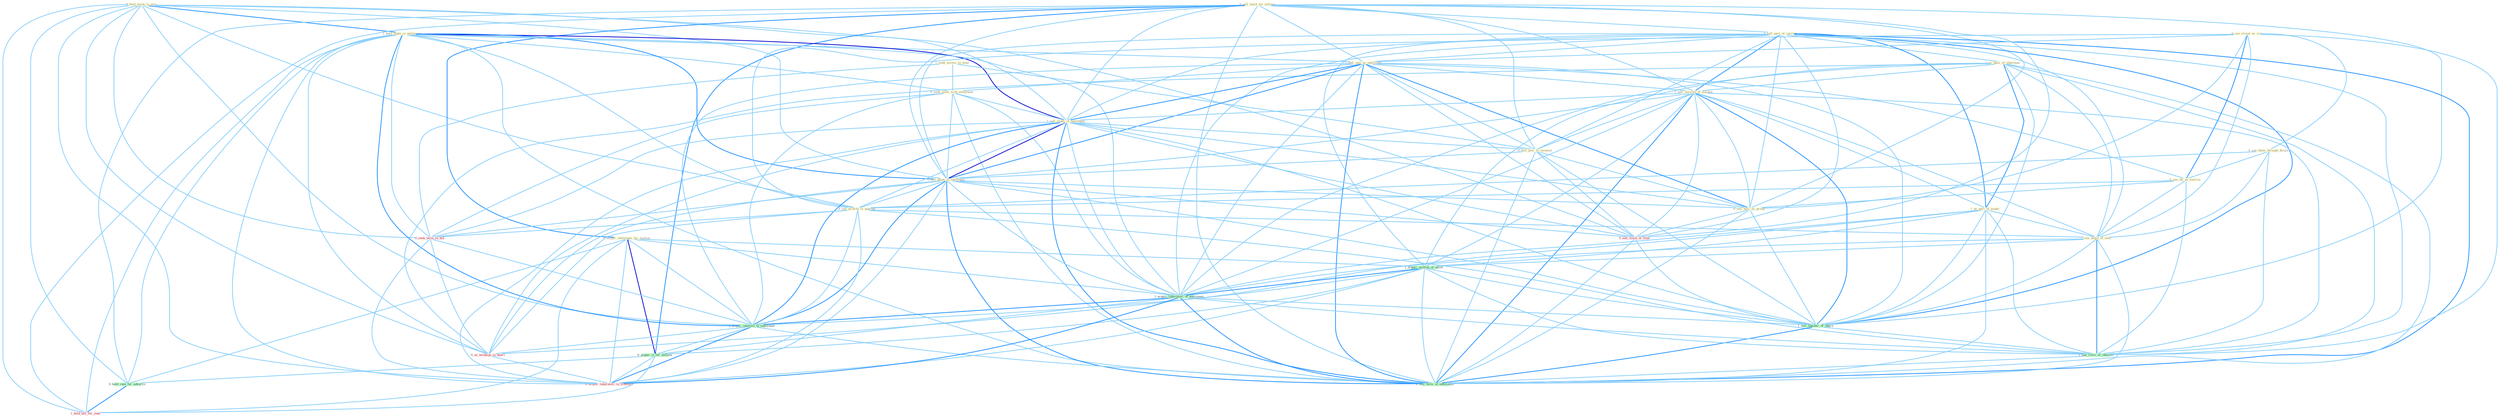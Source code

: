 Graph G{ 
    node
    [shape=polygon,style=filled,width=.5,height=.06,color="#BDFCC9",fixedsize=true,fontsize=4,
    fontcolor="#2f4f4f"];
    {node
    [color="#ffffe0", fontcolor="#8b7d6b"] "0_hold_stock_in_mix " "0_sell_build_for_million " "0_acquir_entitynam_for_million " "1_sell_part_of_carrier " "1_us_base_of_othernum " "1_hold_stake_in_entitynam " "1_seek_access_to_kind " "0_see_vision_as_cry " "0_see_them_through_disast " "1_sell_unit_as_entitynam " "0_seek_meet_with_entitynam " "1_sell_version_of_machin " "1_us_part_of_monei " "1_sell_stake_in_entitynam " "0_sell_piec_to_investor " "1_sell_plant_in_entitynam " "0_see_thi_as_exercis " "0_sell_busi_as_group " "0_see_growth_in_quarter " "1_see_begin_of_shift "}
{node [color="#fff0f5", fontcolor="#b22222"] "0_seek_term_in_bid " "0_us_techniqu_in_heart " "0_acquir_laboratori_in_transact " "0_sell_stock_at_time " "1_hold_bill_for_year "}
edge [color="#B0E2FF"];

	"0_hold_stock_in_mix " -- "1_hold_stake_in_entitynam " [w="2", color="#1e90ff" , len=0.8];
	"0_hold_stock_in_mix " -- "1_sell_stake_in_entitynam " [w="1", color="#87cefa" ];
	"0_hold_stock_in_mix " -- "1_sell_plant_in_entitynam " [w="1", color="#87cefa" ];
	"0_hold_stock_in_mix " -- "0_see_growth_in_quarter " [w="1", color="#87cefa" ];
	"0_hold_stock_in_mix " -- "0_seek_term_in_bid " [w="1", color="#87cefa" ];
	"0_hold_stock_in_mix " -- "1_acquir_interest_in_entitynam " [w="1", color="#87cefa" ];
	"0_hold_stock_in_mix " -- "0_us_techniqu_in_heart " [w="1", color="#87cefa" ];
	"0_hold_stock_in_mix " -- "0_hold_rate_for_advertis " [w="1", color="#87cefa" ];
	"0_hold_stock_in_mix " -- "0_acquir_laboratori_in_transact " [w="1", color="#87cefa" ];
	"0_hold_stock_in_mix " -- "0_sell_stock_at_time " [w="1", color="#87cefa" ];
	"0_hold_stock_in_mix " -- "1_hold_bill_for_year " [w="1", color="#87cefa" ];
	"0_sell_build_for_million " -- "0_acquir_entitynam_for_million " [w="2", color="#1e90ff" , len=0.8];
	"0_sell_build_for_million " -- "1_sell_part_of_carrier " [w="1", color="#87cefa" ];
	"0_sell_build_for_million " -- "1_sell_unit_as_entitynam " [w="1", color="#87cefa" ];
	"0_sell_build_for_million " -- "1_sell_version_of_machin " [w="1", color="#87cefa" ];
	"0_sell_build_for_million " -- "1_sell_stake_in_entitynam " [w="1", color="#87cefa" ];
	"0_sell_build_for_million " -- "0_sell_piec_to_investor " [w="1", color="#87cefa" ];
	"0_sell_build_for_million " -- "1_sell_plant_in_entitynam " [w="1", color="#87cefa" ];
	"0_sell_build_for_million " -- "0_sell_busi_as_group " [w="1", color="#87cefa" ];
	"0_sell_build_for_million " -- "0_acquir_it_for_million " [w="2", color="#1e90ff" , len=0.8];
	"0_sell_build_for_million " -- "0_hold_rate_for_advertis " [w="1", color="#87cefa" ];
	"0_sell_build_for_million " -- "0_sell_stock_at_time " [w="1", color="#87cefa" ];
	"0_sell_build_for_million " -- "1_sell_number_of_share " [w="1", color="#87cefa" ];
	"0_sell_build_for_million " -- "1_hold_bill_for_year " [w="1", color="#87cefa" ];
	"0_sell_build_for_million " -- "1_sell_divis_of_entitynam " [w="1", color="#87cefa" ];
	"0_acquir_entitynam_for_million " -- "1_acquir_million_of_asset " [w="1", color="#87cefa" ];
	"0_acquir_entitynam_for_million " -- "1_acquir_laboratori_of_entitynam " [w="1", color="#87cefa" ];
	"0_acquir_entitynam_for_million " -- "1_acquir_interest_in_entitynam " [w="1", color="#87cefa" ];
	"0_acquir_entitynam_for_million " -- "0_acquir_it_for_million " [w="3", color="#0000cd" , len=0.6];
	"0_acquir_entitynam_for_million " -- "0_hold_rate_for_advertis " [w="1", color="#87cefa" ];
	"0_acquir_entitynam_for_million " -- "0_acquir_laboratori_in_transact " [w="1", color="#87cefa" ];
	"0_acquir_entitynam_for_million " -- "1_hold_bill_for_year " [w="1", color="#87cefa" ];
	"1_sell_part_of_carrier " -- "1_us_base_of_othernum " [w="1", color="#87cefa" ];
	"1_sell_part_of_carrier " -- "1_sell_unit_as_entitynam " [w="1", color="#87cefa" ];
	"1_sell_part_of_carrier " -- "1_sell_version_of_machin " [w="2", color="#1e90ff" , len=0.8];
	"1_sell_part_of_carrier " -- "1_us_part_of_monei " [w="2", color="#1e90ff" , len=0.8];
	"1_sell_part_of_carrier " -- "1_sell_stake_in_entitynam " [w="1", color="#87cefa" ];
	"1_sell_part_of_carrier " -- "0_sell_piec_to_investor " [w="1", color="#87cefa" ];
	"1_sell_part_of_carrier " -- "1_sell_plant_in_entitynam " [w="1", color="#87cefa" ];
	"1_sell_part_of_carrier " -- "0_sell_busi_as_group " [w="1", color="#87cefa" ];
	"1_sell_part_of_carrier " -- "1_see_begin_of_shift " [w="1", color="#87cefa" ];
	"1_sell_part_of_carrier " -- "1_acquir_million_of_asset " [w="1", color="#87cefa" ];
	"1_sell_part_of_carrier " -- "1_acquir_laboratori_of_entitynam " [w="1", color="#87cefa" ];
	"1_sell_part_of_carrier " -- "0_sell_stock_at_time " [w="1", color="#87cefa" ];
	"1_sell_part_of_carrier " -- "1_sell_number_of_share " [w="2", color="#1e90ff" , len=0.8];
	"1_sell_part_of_carrier " -- "1_see_reviv_of_interest " [w="1", color="#87cefa" ];
	"1_sell_part_of_carrier " -- "1_sell_divis_of_entitynam " [w="2", color="#1e90ff" , len=0.8];
	"1_us_base_of_othernum " -- "1_sell_version_of_machin " [w="1", color="#87cefa" ];
	"1_us_base_of_othernum " -- "1_us_part_of_monei " [w="2", color="#1e90ff" , len=0.8];
	"1_us_base_of_othernum " -- "1_see_begin_of_shift " [w="1", color="#87cefa" ];
	"1_us_base_of_othernum " -- "1_acquir_million_of_asset " [w="1", color="#87cefa" ];
	"1_us_base_of_othernum " -- "1_acquir_laboratori_of_entitynam " [w="1", color="#87cefa" ];
	"1_us_base_of_othernum " -- "0_us_techniqu_in_heart " [w="1", color="#87cefa" ];
	"1_us_base_of_othernum " -- "1_sell_number_of_share " [w="1", color="#87cefa" ];
	"1_us_base_of_othernum " -- "1_see_reviv_of_interest " [w="1", color="#87cefa" ];
	"1_us_base_of_othernum " -- "1_sell_divis_of_entitynam " [w="1", color="#87cefa" ];
	"1_hold_stake_in_entitynam " -- "1_sell_unit_as_entitynam " [w="1", color="#87cefa" ];
	"1_hold_stake_in_entitynam " -- "0_seek_meet_with_entitynam " [w="1", color="#87cefa" ];
	"1_hold_stake_in_entitynam " -- "1_sell_stake_in_entitynam " [w="3", color="#0000cd" , len=0.6];
	"1_hold_stake_in_entitynam " -- "1_sell_plant_in_entitynam " [w="2", color="#1e90ff" , len=0.8];
	"1_hold_stake_in_entitynam " -- "0_see_growth_in_quarter " [w="1", color="#87cefa" ];
	"1_hold_stake_in_entitynam " -- "1_acquir_laboratori_of_entitynam " [w="1", color="#87cefa" ];
	"1_hold_stake_in_entitynam " -- "0_seek_term_in_bid " [w="1", color="#87cefa" ];
	"1_hold_stake_in_entitynam " -- "1_acquir_interest_in_entitynam " [w="2", color="#1e90ff" , len=0.8];
	"1_hold_stake_in_entitynam " -- "0_us_techniqu_in_heart " [w="1", color="#87cefa" ];
	"1_hold_stake_in_entitynam " -- "0_hold_rate_for_advertis " [w="1", color="#87cefa" ];
	"1_hold_stake_in_entitynam " -- "0_acquir_laboratori_in_transact " [w="1", color="#87cefa" ];
	"1_hold_stake_in_entitynam " -- "1_hold_bill_for_year " [w="1", color="#87cefa" ];
	"1_hold_stake_in_entitynam " -- "1_sell_divis_of_entitynam " [w="1", color="#87cefa" ];
	"1_seek_access_to_kind " -- "0_seek_meet_with_entitynam " [w="1", color="#87cefa" ];
	"1_seek_access_to_kind " -- "0_sell_piec_to_investor " [w="1", color="#87cefa" ];
	"1_seek_access_to_kind " -- "0_seek_term_in_bid " [w="1", color="#87cefa" ];
	"0_see_vision_as_cry " -- "0_see_them_through_disast " [w="1", color="#87cefa" ];
	"0_see_vision_as_cry " -- "1_sell_unit_as_entitynam " [w="1", color="#87cefa" ];
	"0_see_vision_as_cry " -- "0_see_thi_as_exercis " [w="2", color="#1e90ff" , len=0.8];
	"0_see_vision_as_cry " -- "0_sell_busi_as_group " [w="1", color="#87cefa" ];
	"0_see_vision_as_cry " -- "0_see_growth_in_quarter " [w="1", color="#87cefa" ];
	"0_see_vision_as_cry " -- "1_see_begin_of_shift " [w="1", color="#87cefa" ];
	"0_see_vision_as_cry " -- "1_see_reviv_of_interest " [w="1", color="#87cefa" ];
	"0_see_them_through_disast " -- "0_see_thi_as_exercis " [w="1", color="#87cefa" ];
	"0_see_them_through_disast " -- "0_see_growth_in_quarter " [w="1", color="#87cefa" ];
	"0_see_them_through_disast " -- "1_see_begin_of_shift " [w="1", color="#87cefa" ];
	"0_see_them_through_disast " -- "1_see_reviv_of_interest " [w="1", color="#87cefa" ];
	"1_sell_unit_as_entitynam " -- "0_seek_meet_with_entitynam " [w="1", color="#87cefa" ];
	"1_sell_unit_as_entitynam " -- "1_sell_version_of_machin " [w="1", color="#87cefa" ];
	"1_sell_unit_as_entitynam " -- "1_sell_stake_in_entitynam " [w="2", color="#1e90ff" , len=0.8];
	"1_sell_unit_as_entitynam " -- "0_sell_piec_to_investor " [w="1", color="#87cefa" ];
	"1_sell_unit_as_entitynam " -- "1_sell_plant_in_entitynam " [w="2", color="#1e90ff" , len=0.8];
	"1_sell_unit_as_entitynam " -- "0_see_thi_as_exercis " [w="1", color="#87cefa" ];
	"1_sell_unit_as_entitynam " -- "0_sell_busi_as_group " [w="2", color="#1e90ff" , len=0.8];
	"1_sell_unit_as_entitynam " -- "1_acquir_laboratori_of_entitynam " [w="1", color="#87cefa" ];
	"1_sell_unit_as_entitynam " -- "1_acquir_interest_in_entitynam " [w="1", color="#87cefa" ];
	"1_sell_unit_as_entitynam " -- "0_sell_stock_at_time " [w="1", color="#87cefa" ];
	"1_sell_unit_as_entitynam " -- "1_sell_number_of_share " [w="1", color="#87cefa" ];
	"1_sell_unit_as_entitynam " -- "1_sell_divis_of_entitynam " [w="2", color="#1e90ff" , len=0.8];
	"0_seek_meet_with_entitynam " -- "1_sell_stake_in_entitynam " [w="1", color="#87cefa" ];
	"0_seek_meet_with_entitynam " -- "1_sell_plant_in_entitynam " [w="1", color="#87cefa" ];
	"0_seek_meet_with_entitynam " -- "1_acquir_laboratori_of_entitynam " [w="1", color="#87cefa" ];
	"0_seek_meet_with_entitynam " -- "0_seek_term_in_bid " [w="1", color="#87cefa" ];
	"0_seek_meet_with_entitynam " -- "1_acquir_interest_in_entitynam " [w="1", color="#87cefa" ];
	"0_seek_meet_with_entitynam " -- "1_sell_divis_of_entitynam " [w="1", color="#87cefa" ];
	"1_sell_version_of_machin " -- "1_us_part_of_monei " [w="1", color="#87cefa" ];
	"1_sell_version_of_machin " -- "1_sell_stake_in_entitynam " [w="1", color="#87cefa" ];
	"1_sell_version_of_machin " -- "0_sell_piec_to_investor " [w="1", color="#87cefa" ];
	"1_sell_version_of_machin " -- "1_sell_plant_in_entitynam " [w="1", color="#87cefa" ];
	"1_sell_version_of_machin " -- "0_sell_busi_as_group " [w="1", color="#87cefa" ];
	"1_sell_version_of_machin " -- "1_see_begin_of_shift " [w="1", color="#87cefa" ];
	"1_sell_version_of_machin " -- "1_acquir_million_of_asset " [w="1", color="#87cefa" ];
	"1_sell_version_of_machin " -- "1_acquir_laboratori_of_entitynam " [w="1", color="#87cefa" ];
	"1_sell_version_of_machin " -- "0_sell_stock_at_time " [w="1", color="#87cefa" ];
	"1_sell_version_of_machin " -- "1_sell_number_of_share " [w="2", color="#1e90ff" , len=0.8];
	"1_sell_version_of_machin " -- "1_see_reviv_of_interest " [w="1", color="#87cefa" ];
	"1_sell_version_of_machin " -- "1_sell_divis_of_entitynam " [w="2", color="#1e90ff" , len=0.8];
	"1_us_part_of_monei " -- "1_see_begin_of_shift " [w="1", color="#87cefa" ];
	"1_us_part_of_monei " -- "1_acquir_million_of_asset " [w="1", color="#87cefa" ];
	"1_us_part_of_monei " -- "1_acquir_laboratori_of_entitynam " [w="1", color="#87cefa" ];
	"1_us_part_of_monei " -- "0_us_techniqu_in_heart " [w="1", color="#87cefa" ];
	"1_us_part_of_monei " -- "1_sell_number_of_share " [w="1", color="#87cefa" ];
	"1_us_part_of_monei " -- "1_see_reviv_of_interest " [w="1", color="#87cefa" ];
	"1_us_part_of_monei " -- "1_sell_divis_of_entitynam " [w="1", color="#87cefa" ];
	"1_sell_stake_in_entitynam " -- "0_sell_piec_to_investor " [w="1", color="#87cefa" ];
	"1_sell_stake_in_entitynam " -- "1_sell_plant_in_entitynam " [w="3", color="#0000cd" , len=0.6];
	"1_sell_stake_in_entitynam " -- "0_sell_busi_as_group " [w="1", color="#87cefa" ];
	"1_sell_stake_in_entitynam " -- "0_see_growth_in_quarter " [w="1", color="#87cefa" ];
	"1_sell_stake_in_entitynam " -- "1_acquir_laboratori_of_entitynam " [w="1", color="#87cefa" ];
	"1_sell_stake_in_entitynam " -- "0_seek_term_in_bid " [w="1", color="#87cefa" ];
	"1_sell_stake_in_entitynam " -- "1_acquir_interest_in_entitynam " [w="2", color="#1e90ff" , len=0.8];
	"1_sell_stake_in_entitynam " -- "0_us_techniqu_in_heart " [w="1", color="#87cefa" ];
	"1_sell_stake_in_entitynam " -- "0_acquir_laboratori_in_transact " [w="1", color="#87cefa" ];
	"1_sell_stake_in_entitynam " -- "0_sell_stock_at_time " [w="1", color="#87cefa" ];
	"1_sell_stake_in_entitynam " -- "1_sell_number_of_share " [w="1", color="#87cefa" ];
	"1_sell_stake_in_entitynam " -- "1_sell_divis_of_entitynam " [w="2", color="#1e90ff" , len=0.8];
	"0_sell_piec_to_investor " -- "1_sell_plant_in_entitynam " [w="1", color="#87cefa" ];
	"0_sell_piec_to_investor " -- "0_sell_busi_as_group " [w="1", color="#87cefa" ];
	"0_sell_piec_to_investor " -- "0_sell_stock_at_time " [w="1", color="#87cefa" ];
	"0_sell_piec_to_investor " -- "1_sell_number_of_share " [w="1", color="#87cefa" ];
	"0_sell_piec_to_investor " -- "1_sell_divis_of_entitynam " [w="1", color="#87cefa" ];
	"1_sell_plant_in_entitynam " -- "0_sell_busi_as_group " [w="1", color="#87cefa" ];
	"1_sell_plant_in_entitynam " -- "0_see_growth_in_quarter " [w="1", color="#87cefa" ];
	"1_sell_plant_in_entitynam " -- "1_acquir_laboratori_of_entitynam " [w="1", color="#87cefa" ];
	"1_sell_plant_in_entitynam " -- "0_seek_term_in_bid " [w="1", color="#87cefa" ];
	"1_sell_plant_in_entitynam " -- "1_acquir_interest_in_entitynam " [w="2", color="#1e90ff" , len=0.8];
	"1_sell_plant_in_entitynam " -- "0_us_techniqu_in_heart " [w="1", color="#87cefa" ];
	"1_sell_plant_in_entitynam " -- "0_acquir_laboratori_in_transact " [w="1", color="#87cefa" ];
	"1_sell_plant_in_entitynam " -- "0_sell_stock_at_time " [w="1", color="#87cefa" ];
	"1_sell_plant_in_entitynam " -- "1_sell_number_of_share " [w="1", color="#87cefa" ];
	"1_sell_plant_in_entitynam " -- "1_sell_divis_of_entitynam " [w="2", color="#1e90ff" , len=0.8];
	"0_see_thi_as_exercis " -- "0_sell_busi_as_group " [w="1", color="#87cefa" ];
	"0_see_thi_as_exercis " -- "0_see_growth_in_quarter " [w="1", color="#87cefa" ];
	"0_see_thi_as_exercis " -- "1_see_begin_of_shift " [w="1", color="#87cefa" ];
	"0_see_thi_as_exercis " -- "1_see_reviv_of_interest " [w="1", color="#87cefa" ];
	"0_sell_busi_as_group " -- "0_sell_stock_at_time " [w="1", color="#87cefa" ];
	"0_sell_busi_as_group " -- "1_sell_number_of_share " [w="1", color="#87cefa" ];
	"0_sell_busi_as_group " -- "1_sell_divis_of_entitynam " [w="1", color="#87cefa" ];
	"0_see_growth_in_quarter " -- "1_see_begin_of_shift " [w="1", color="#87cefa" ];
	"0_see_growth_in_quarter " -- "0_seek_term_in_bid " [w="1", color="#87cefa" ];
	"0_see_growth_in_quarter " -- "1_acquir_interest_in_entitynam " [w="1", color="#87cefa" ];
	"0_see_growth_in_quarter " -- "0_us_techniqu_in_heart " [w="1", color="#87cefa" ];
	"0_see_growth_in_quarter " -- "0_acquir_laboratori_in_transact " [w="1", color="#87cefa" ];
	"0_see_growth_in_quarter " -- "1_see_reviv_of_interest " [w="1", color="#87cefa" ];
	"1_see_begin_of_shift " -- "1_acquir_million_of_asset " [w="1", color="#87cefa" ];
	"1_see_begin_of_shift " -- "1_acquir_laboratori_of_entitynam " [w="1", color="#87cefa" ];
	"1_see_begin_of_shift " -- "1_sell_number_of_share " [w="1", color="#87cefa" ];
	"1_see_begin_of_shift " -- "1_see_reviv_of_interest " [w="2", color="#1e90ff" , len=0.8];
	"1_see_begin_of_shift " -- "1_sell_divis_of_entitynam " [w="1", color="#87cefa" ];
	"1_acquir_million_of_asset " -- "1_acquir_laboratori_of_entitynam " [w="2", color="#1e90ff" , len=0.8];
	"1_acquir_million_of_asset " -- "1_acquir_interest_in_entitynam " [w="1", color="#87cefa" ];
	"1_acquir_million_of_asset " -- "0_acquir_it_for_million " [w="1", color="#87cefa" ];
	"1_acquir_million_of_asset " -- "0_acquir_laboratori_in_transact " [w="1", color="#87cefa" ];
	"1_acquir_million_of_asset " -- "1_sell_number_of_share " [w="1", color="#87cefa" ];
	"1_acquir_million_of_asset " -- "1_see_reviv_of_interest " [w="1", color="#87cefa" ];
	"1_acquir_million_of_asset " -- "1_sell_divis_of_entitynam " [w="1", color="#87cefa" ];
	"1_acquir_laboratori_of_entitynam " -- "1_acquir_interest_in_entitynam " [w="2", color="#1e90ff" , len=0.8];
	"1_acquir_laboratori_of_entitynam " -- "0_acquir_it_for_million " [w="1", color="#87cefa" ];
	"1_acquir_laboratori_of_entitynam " -- "0_acquir_laboratori_in_transact " [w="2", color="#1e90ff" , len=0.8];
	"1_acquir_laboratori_of_entitynam " -- "1_sell_number_of_share " [w="1", color="#87cefa" ];
	"1_acquir_laboratori_of_entitynam " -- "1_see_reviv_of_interest " [w="1", color="#87cefa" ];
	"1_acquir_laboratori_of_entitynam " -- "1_sell_divis_of_entitynam " [w="2", color="#1e90ff" , len=0.8];
	"0_seek_term_in_bid " -- "1_acquir_interest_in_entitynam " [w="1", color="#87cefa" ];
	"0_seek_term_in_bid " -- "0_us_techniqu_in_heart " [w="1", color="#87cefa" ];
	"0_seek_term_in_bid " -- "0_acquir_laboratori_in_transact " [w="1", color="#87cefa" ];
	"1_acquir_interest_in_entitynam " -- "0_us_techniqu_in_heart " [w="1", color="#87cefa" ];
	"1_acquir_interest_in_entitynam " -- "0_acquir_it_for_million " [w="1", color="#87cefa" ];
	"1_acquir_interest_in_entitynam " -- "0_acquir_laboratori_in_transact " [w="2", color="#1e90ff" , len=0.8];
	"1_acquir_interest_in_entitynam " -- "1_sell_divis_of_entitynam " [w="1", color="#87cefa" ];
	"0_us_techniqu_in_heart " -- "0_acquir_laboratori_in_transact " [w="1", color="#87cefa" ];
	"0_acquir_it_for_million " -- "0_hold_rate_for_advertis " [w="1", color="#87cefa" ];
	"0_acquir_it_for_million " -- "0_acquir_laboratori_in_transact " [w="1", color="#87cefa" ];
	"0_acquir_it_for_million " -- "1_hold_bill_for_year " [w="1", color="#87cefa" ];
	"0_hold_rate_for_advertis " -- "1_hold_bill_for_year " [w="2", color="#1e90ff" , len=0.8];
	"0_sell_stock_at_time " -- "1_sell_number_of_share " [w="1", color="#87cefa" ];
	"0_sell_stock_at_time " -- "1_sell_divis_of_entitynam " [w="1", color="#87cefa" ];
	"1_sell_number_of_share " -- "1_see_reviv_of_interest " [w="1", color="#87cefa" ];
	"1_sell_number_of_share " -- "1_sell_divis_of_entitynam " [w="2", color="#1e90ff" , len=0.8];
	"1_see_reviv_of_interest " -- "1_sell_divis_of_entitynam " [w="1", color="#87cefa" ];
}